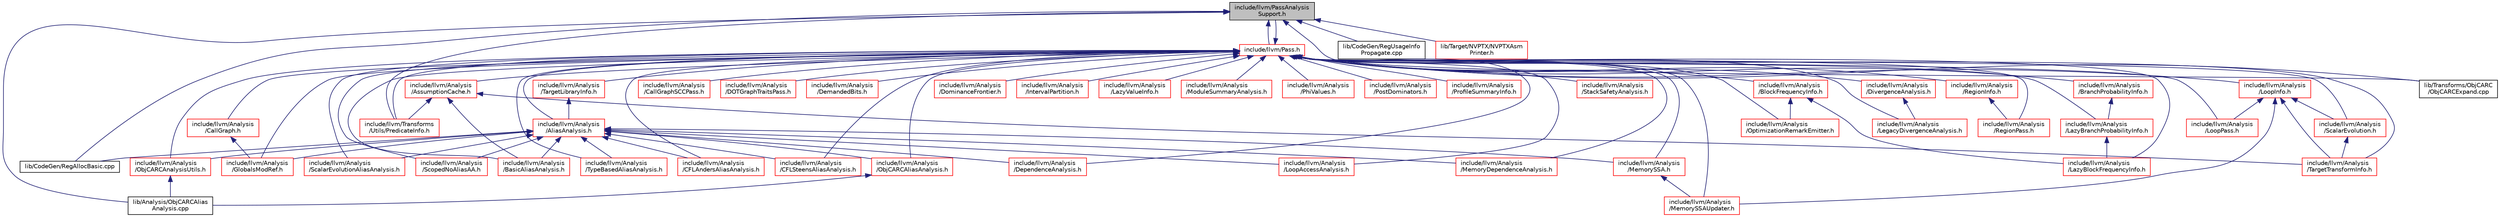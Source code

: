 digraph "include/llvm/PassAnalysisSupport.h"
{
 // LATEX_PDF_SIZE
  bgcolor="transparent";
  edge [fontname="Helvetica",fontsize="10",labelfontname="Helvetica",labelfontsize="10"];
  node [fontname="Helvetica",fontsize="10",shape="box"];
  Node1 [label="include/llvm/PassAnalysis\lSupport.h",height=0.2,width=0.4,color="black", fillcolor="grey75", style="filled", fontcolor="black",tooltip=" "];
  Node1 -> Node2 [dir="back",color="midnightblue",fontsize="10",style="solid",fontname="Helvetica"];
  Node2 [label="include/llvm/Pass.h",height=0.2,width=0.4,color="red",URL="$Pass_8h.html",tooltip=" "];
  Node2 -> Node3 [dir="back",color="midnightblue",fontsize="10",style="solid",fontname="Helvetica"];
  Node3 [label="include/llvm/Analysis\l/AliasAnalysis.h",height=0.2,width=0.4,color="red",URL="$AliasAnalysis_8h.html",tooltip=" "];
  Node3 -> Node98 [dir="back",color="midnightblue",fontsize="10",style="solid",fontname="Helvetica"];
  Node98 [label="include/llvm/Analysis\l/BasicAliasAnalysis.h",height=0.2,width=0.4,color="red",URL="$BasicAliasAnalysis_8h.html",tooltip="This is the interface for LLVM's primary stateless and local alias analysis."];
  Node3 -> Node160 [dir="back",color="midnightblue",fontsize="10",style="solid",fontname="Helvetica"];
  Node160 [label="include/llvm/Analysis\l/CFLAndersAliasAnalysis.h",height=0.2,width=0.4,color="red",URL="$CFLAndersAliasAnalysis_8h.html",tooltip="This is the interface for LLVM's inclusion-based alias analysis implemented with CFL graph reachabili..."];
  Node3 -> Node162 [dir="back",color="midnightblue",fontsize="10",style="solid",fontname="Helvetica"];
  Node162 [label="include/llvm/Analysis\l/CFLSteensAliasAnalysis.h",height=0.2,width=0.4,color="red",URL="$CFLSteensAliasAnalysis_8h.html",tooltip="This is the interface for LLVM's unification-based alias analysis implemented with CFL graph reachabi..."];
  Node3 -> Node164 [dir="back",color="midnightblue",fontsize="10",style="solid",fontname="Helvetica"];
  Node164 [label="include/llvm/Analysis\l/DependenceAnalysis.h",height=0.2,width=0.4,color="red",URL="$DependenceAnalysis_8h.html",tooltip=" "];
  Node3 -> Node168 [dir="back",color="midnightblue",fontsize="10",style="solid",fontname="Helvetica"];
  Node168 [label="include/llvm/Analysis\l/GlobalsModRef.h",height=0.2,width=0.4,color="red",URL="$GlobalsModRef_8h.html",tooltip="This is the interface for a simple mod/ref and alias analysis over globals."];
  Node3 -> Node5 [dir="back",color="midnightblue",fontsize="10",style="solid",fontname="Helvetica"];
  Node5 [label="include/llvm/Analysis\l/LoopAccessAnalysis.h",height=0.2,width=0.4,color="red",URL="$LoopAccessAnalysis_8h.html",tooltip=" "];
  Node3 -> Node219 [dir="back",color="midnightblue",fontsize="10",style="solid",fontname="Helvetica"];
  Node219 [label="include/llvm/Analysis\l/MemoryDependenceAnalysis.h",height=0.2,width=0.4,color="red",URL="$MemoryDependenceAnalysis_8h.html",tooltip=" "];
  Node3 -> Node227 [dir="back",color="midnightblue",fontsize="10",style="solid",fontname="Helvetica"];
  Node227 [label="include/llvm/Analysis\l/MemorySSA.h",height=0.2,width=0.4,color="red",URL="$MemorySSA_8h.html",tooltip="This file exposes an interface to building/using memory SSA to walk memory instructions using a use/d..."];
  Node227 -> Node228 [dir="back",color="midnightblue",fontsize="10",style="solid",fontname="Helvetica"];
  Node228 [label="include/llvm/Analysis\l/MemorySSAUpdater.h",height=0.2,width=0.4,color="red",URL="$MemorySSAUpdater_8h.html",tooltip=" "];
  Node3 -> Node235 [dir="back",color="midnightblue",fontsize="10",style="solid",fontname="Helvetica"];
  Node235 [label="include/llvm/Analysis\l/ObjCARCAliasAnalysis.h",height=0.2,width=0.4,color="red",URL="$ObjCARCAliasAnalysis_8h.html",tooltip="This file declares a simple ARC-aware AliasAnalysis using special knowledge of Objective C to enhance..."];
  Node235 -> Node236 [dir="back",color="midnightblue",fontsize="10",style="solid",fontname="Helvetica"];
  Node236 [label="lib/Analysis/ObjCARCAlias\lAnalysis.cpp",height=0.2,width=0.4,color="black",URL="$ObjCARCAliasAnalysis_8cpp.html",tooltip="This file defines a simple ARC-aware AliasAnalysis using special knowledge of Objective C to enhance ..."];
  Node3 -> Node238 [dir="back",color="midnightblue",fontsize="10",style="solid",fontname="Helvetica"];
  Node238 [label="include/llvm/Analysis\l/ObjCARCAnalysisUtils.h",height=0.2,width=0.4,color="red",URL="$ObjCARCAnalysisUtils_8h.html",tooltip="This file defines common analysis utilities used by the ObjC ARC Optimizer."];
  Node238 -> Node236 [dir="back",color="midnightblue",fontsize="10",style="solid",fontname="Helvetica"];
  Node3 -> Node249 [dir="back",color="midnightblue",fontsize="10",style="solid",fontname="Helvetica"];
  Node249 [label="include/llvm/Analysis\l/ScalarEvolutionAliasAnalysis.h",height=0.2,width=0.4,color="red",URL="$ScalarEvolutionAliasAnalysis_8h.html",tooltip="This is the interface for a SCEV-based alias analysis."];
  Node3 -> Node251 [dir="back",color="midnightblue",fontsize="10",style="solid",fontname="Helvetica"];
  Node251 [label="include/llvm/Analysis\l/ScopedNoAliasAA.h",height=0.2,width=0.4,color="red",URL="$ScopedNoAliasAA_8h.html",tooltip="This is the interface for a metadata-based scoped no-alias analysis."];
  Node3 -> Node253 [dir="back",color="midnightblue",fontsize="10",style="solid",fontname="Helvetica"];
  Node253 [label="include/llvm/Analysis\l/TypeBasedAliasAnalysis.h",height=0.2,width=0.4,color="red",URL="$TypeBasedAliasAnalysis_8h.html",tooltip="This is the interface for a metadata-based TBAA."];
  Node3 -> Node271 [dir="back",color="midnightblue",fontsize="10",style="solid",fontname="Helvetica"];
  Node271 [label="lib/CodeGen/RegAllocBasic.cpp",height=0.2,width=0.4,color="black",URL="$RegAllocBasic_8cpp.html",tooltip=" "];
  Node2 -> Node1336 [dir="back",color="midnightblue",fontsize="10",style="solid",fontname="Helvetica"];
  Node1336 [label="include/llvm/Analysis\l/AssumptionCache.h",height=0.2,width=0.4,color="red",URL="$AssumptionCache_8h.html",tooltip=" "];
  Node1336 -> Node98 [dir="back",color="midnightblue",fontsize="10",style="solid",fontname="Helvetica"];
  Node1336 -> Node1342 [dir="back",color="midnightblue",fontsize="10",style="solid",fontname="Helvetica"];
  Node1342 [label="include/llvm/Analysis\l/TargetTransformInfo.h",height=0.2,width=0.4,color="red",URL="$TargetTransformInfo_8h.html",tooltip="This pass exposes codegen information to IR-level passes."];
  Node1336 -> Node1365 [dir="back",color="midnightblue",fontsize="10",style="solid",fontname="Helvetica"];
  Node1365 [label="include/llvm/Transforms\l/Utils/PredicateInfo.h",height=0.2,width=0.4,color="red",URL="$PredicateInfo_8h.html",tooltip="This file implements the PredicateInfo analysis, which creates an Extended SSA form for operations us..."];
  Node2 -> Node98 [dir="back",color="midnightblue",fontsize="10",style="solid",fontname="Helvetica"];
  Node2 -> Node1376 [dir="back",color="midnightblue",fontsize="10",style="solid",fontname="Helvetica"];
  Node1376 [label="include/llvm/Analysis\l/BlockFrequencyInfo.h",height=0.2,width=0.4,color="red",URL="$BlockFrequencyInfo_8h.html",tooltip=" "];
  Node1376 -> Node1377 [dir="back",color="midnightblue",fontsize="10",style="solid",fontname="Helvetica"];
  Node1377 [label="include/llvm/Analysis\l/LazyBlockFrequencyInfo.h",height=0.2,width=0.4,color="red",URL="$LazyBlockFrequencyInfo_8h.html",tooltip=" "];
  Node1376 -> Node1380 [dir="back",color="midnightblue",fontsize="10",style="solid",fontname="Helvetica"];
  Node1380 [label="include/llvm/Analysis\l/OptimizationRemarkEmitter.h",height=0.2,width=0.4,color="red",URL="$OptimizationRemarkEmitter_8h.html",tooltip=" "];
  Node2 -> Node1390 [dir="back",color="midnightblue",fontsize="10",style="solid",fontname="Helvetica"];
  Node1390 [label="include/llvm/Analysis\l/BranchProbabilityInfo.h",height=0.2,width=0.4,color="red",URL="$BranchProbabilityInfo_8h.html",tooltip=" "];
  Node1390 -> Node1391 [dir="back",color="midnightblue",fontsize="10",style="solid",fontname="Helvetica"];
  Node1391 [label="include/llvm/Analysis\l/LazyBranchProbabilityInfo.h",height=0.2,width=0.4,color="red",URL="$LazyBranchProbabilityInfo_8h.html",tooltip=" "];
  Node1391 -> Node1377 [dir="back",color="midnightblue",fontsize="10",style="solid",fontname="Helvetica"];
  Node2 -> Node160 [dir="back",color="midnightblue",fontsize="10",style="solid",fontname="Helvetica"];
  Node2 -> Node162 [dir="back",color="midnightblue",fontsize="10",style="solid",fontname="Helvetica"];
  Node2 -> Node1394 [dir="back",color="midnightblue",fontsize="10",style="solid",fontname="Helvetica"];
  Node1394 [label="include/llvm/Analysis\l/CallGraph.h",height=0.2,width=0.4,color="red",URL="$CallGraph_8h.html",tooltip="This file provides interfaces used to build and manipulate a call graph, which is a very useful tool ..."];
  Node1394 -> Node168 [dir="back",color="midnightblue",fontsize="10",style="solid",fontname="Helvetica"];
  Node2 -> Node1402 [dir="back",color="midnightblue",fontsize="10",style="solid",fontname="Helvetica"];
  Node1402 [label="include/llvm/Analysis\l/CallGraphSCCPass.h",height=0.2,width=0.4,color="red",URL="$CallGraphSCCPass_8h.html",tooltip=" "];
  Node2 -> Node1405 [dir="back",color="midnightblue",fontsize="10",style="solid",fontname="Helvetica"];
  Node1405 [label="include/llvm/Analysis\l/DOTGraphTraitsPass.h",height=0.2,width=0.4,color="red",URL="$DOTGraphTraitsPass_8h.html",tooltip=" "];
  Node2 -> Node1408 [dir="back",color="midnightblue",fontsize="10",style="solid",fontname="Helvetica"];
  Node1408 [label="include/llvm/Analysis\l/DemandedBits.h",height=0.2,width=0.4,color="red",URL="$DemandedBits_8h.html",tooltip=" "];
  Node2 -> Node164 [dir="back",color="midnightblue",fontsize="10",style="solid",fontname="Helvetica"];
  Node2 -> Node1409 [dir="back",color="midnightblue",fontsize="10",style="solid",fontname="Helvetica"];
  Node1409 [label="include/llvm/Analysis\l/DivergenceAnalysis.h",height=0.2,width=0.4,color="red",URL="$DivergenceAnalysis_8h.html",tooltip=" "];
  Node1409 -> Node1410 [dir="back",color="midnightblue",fontsize="10",style="solid",fontname="Helvetica"];
  Node1410 [label="include/llvm/Analysis\l/LegacyDivergenceAnalysis.h",height=0.2,width=0.4,color="red",URL="$LegacyDivergenceAnalysis_8h.html",tooltip=" "];
  Node2 -> Node1412 [dir="back",color="midnightblue",fontsize="10",style="solid",fontname="Helvetica"];
  Node1412 [label="include/llvm/Analysis\l/DominanceFrontier.h",height=0.2,width=0.4,color="red",URL="$DominanceFrontier_8h.html",tooltip=" "];
  Node2 -> Node168 [dir="back",color="midnightblue",fontsize="10",style="solid",fontname="Helvetica"];
  Node2 -> Node1417 [dir="back",color="midnightblue",fontsize="10",style="solid",fontname="Helvetica"];
  Node1417 [label="include/llvm/Analysis\l/IntervalPartition.h",height=0.2,width=0.4,color="red",URL="$IntervalPartition_8h.html",tooltip=" "];
  Node2 -> Node1377 [dir="back",color="midnightblue",fontsize="10",style="solid",fontname="Helvetica"];
  Node2 -> Node1391 [dir="back",color="midnightblue",fontsize="10",style="solid",fontname="Helvetica"];
  Node2 -> Node1420 [dir="back",color="midnightblue",fontsize="10",style="solid",fontname="Helvetica"];
  Node1420 [label="include/llvm/Analysis\l/LazyValueInfo.h",height=0.2,width=0.4,color="red",URL="$LazyValueInfo_8h.html",tooltip=" "];
  Node2 -> Node1410 [dir="back",color="midnightblue",fontsize="10",style="solid",fontname="Helvetica"];
  Node2 -> Node5 [dir="back",color="midnightblue",fontsize="10",style="solid",fontname="Helvetica"];
  Node2 -> Node1421 [dir="back",color="midnightblue",fontsize="10",style="solid",fontname="Helvetica"];
  Node1421 [label="include/llvm/Analysis\l/LoopInfo.h",height=0.2,width=0.4,color="red",URL="$LoopInfo_8h.html",tooltip=" "];
  Node1421 -> Node1425 [dir="back",color="midnightblue",fontsize="10",style="solid",fontname="Helvetica"];
  Node1425 [label="include/llvm/Analysis\l/LoopPass.h",height=0.2,width=0.4,color="red",URL="$LoopPass_8h.html",tooltip=" "];
  Node1421 -> Node228 [dir="back",color="midnightblue",fontsize="10",style="solid",fontname="Helvetica"];
  Node1421 -> Node1429 [dir="back",color="midnightblue",fontsize="10",style="solid",fontname="Helvetica"];
  Node1429 [label="include/llvm/Analysis\l/ScalarEvolution.h",height=0.2,width=0.4,color="red",URL="$ScalarEvolution_8h.html",tooltip=" "];
  Node1429 -> Node1342 [dir="back",color="midnightblue",fontsize="10",style="solid",fontname="Helvetica"];
  Node1421 -> Node1342 [dir="back",color="midnightblue",fontsize="10",style="solid",fontname="Helvetica"];
  Node2 -> Node1425 [dir="back",color="midnightblue",fontsize="10",style="solid",fontname="Helvetica"];
  Node2 -> Node219 [dir="back",color="midnightblue",fontsize="10",style="solid",fontname="Helvetica"];
  Node2 -> Node227 [dir="back",color="midnightblue",fontsize="10",style="solid",fontname="Helvetica"];
  Node2 -> Node228 [dir="back",color="midnightblue",fontsize="10",style="solid",fontname="Helvetica"];
  Node2 -> Node1444 [dir="back",color="midnightblue",fontsize="10",style="solid",fontname="Helvetica"];
  Node1444 [label="include/llvm/Analysis\l/ModuleSummaryAnalysis.h",height=0.2,width=0.4,color="red",URL="$ModuleSummaryAnalysis_8h.html",tooltip="This is the interface to build a ModuleSummaryIndex for a module."];
  Node2 -> Node235 [dir="back",color="midnightblue",fontsize="10",style="solid",fontname="Helvetica"];
  Node2 -> Node238 [dir="back",color="midnightblue",fontsize="10",style="solid",fontname="Helvetica"];
  Node2 -> Node1380 [dir="back",color="midnightblue",fontsize="10",style="solid",fontname="Helvetica"];
  Node2 -> Node1446 [dir="back",color="midnightblue",fontsize="10",style="solid",fontname="Helvetica"];
  Node1446 [label="include/llvm/Analysis\l/PhiValues.h",height=0.2,width=0.4,color="red",URL="$PhiValues_8h.html",tooltip=" "];
  Node2 -> Node1448 [dir="back",color="midnightblue",fontsize="10",style="solid",fontname="Helvetica"];
  Node1448 [label="include/llvm/Analysis\l/PostDominators.h",height=0.2,width=0.4,color="red",URL="$PostDominators_8h.html",tooltip=" "];
  Node2 -> Node1462 [dir="back",color="midnightblue",fontsize="10",style="solid",fontname="Helvetica"];
  Node1462 [label="include/llvm/Analysis\l/ProfileSummaryInfo.h",height=0.2,width=0.4,color="red",URL="$ProfileSummaryInfo_8h.html",tooltip=" "];
  Node2 -> Node1463 [dir="back",color="midnightblue",fontsize="10",style="solid",fontname="Helvetica"];
  Node1463 [label="include/llvm/Analysis\l/RegionInfo.h",height=0.2,width=0.4,color="red",URL="$RegionInfo_8h.html",tooltip=" "];
  Node1463 -> Node1465 [dir="back",color="midnightblue",fontsize="10",style="solid",fontname="Helvetica"];
  Node1465 [label="include/llvm/Analysis\l/RegionPass.h",height=0.2,width=0.4,color="red",URL="$RegionPass_8h.html",tooltip=" "];
  Node2 -> Node1465 [dir="back",color="midnightblue",fontsize="10",style="solid",fontname="Helvetica"];
  Node2 -> Node1429 [dir="back",color="midnightblue",fontsize="10",style="solid",fontname="Helvetica"];
  Node2 -> Node249 [dir="back",color="midnightblue",fontsize="10",style="solid",fontname="Helvetica"];
  Node2 -> Node251 [dir="back",color="midnightblue",fontsize="10",style="solid",fontname="Helvetica"];
  Node2 -> Node1467 [dir="back",color="midnightblue",fontsize="10",style="solid",fontname="Helvetica"];
  Node1467 [label="include/llvm/Analysis\l/StackSafetyAnalysis.h",height=0.2,width=0.4,color="red",URL="$StackSafetyAnalysis_8h.html",tooltip=" "];
  Node2 -> Node1468 [dir="back",color="midnightblue",fontsize="10",style="solid",fontname="Helvetica"];
  Node1468 [label="include/llvm/Analysis\l/TargetLibraryInfo.h",height=0.2,width=0.4,color="red",URL="$TargetLibraryInfo_8h.html",tooltip=" "];
  Node1468 -> Node3 [dir="back",color="midnightblue",fontsize="10",style="solid",fontname="Helvetica"];
  Node2 -> Node1342 [dir="back",color="midnightblue",fontsize="10",style="solid",fontname="Helvetica"];
  Node2 -> Node253 [dir="back",color="midnightblue",fontsize="10",style="solid",fontname="Helvetica"];
  Node2 -> Node1 [dir="back",color="midnightblue",fontsize="10",style="solid",fontname="Helvetica"];
  Node2 -> Node1365 [dir="back",color="midnightblue",fontsize="10",style="solid",fontname="Helvetica"];
  Node2 -> Node246 [dir="back",color="midnightblue",fontsize="10",style="solid",fontname="Helvetica"];
  Node246 [label="lib/Transforms/ObjCARC\l/ObjCARCExpand.cpp",height=0.2,width=0.4,color="black",URL="$ObjCARCExpand_8cpp.html",tooltip="This file defines ObjC ARC optimizations."];
  Node1 -> Node1365 [dir="back",color="midnightblue",fontsize="10",style="solid",fontname="Helvetica"];
  Node1 -> Node236 [dir="back",color="midnightblue",fontsize="10",style="solid",fontname="Helvetica"];
  Node1 -> Node271 [dir="back",color="midnightblue",fontsize="10",style="solid",fontname="Helvetica"];
  Node1 -> Node1139 [dir="back",color="midnightblue",fontsize="10",style="solid",fontname="Helvetica"];
  Node1139 [label="lib/CodeGen/RegUsageInfo\lPropagate.cpp",height=0.2,width=0.4,color="black",URL="$RegUsageInfoPropagate_8cpp.html",tooltip=" "];
  Node1 -> Node758 [dir="back",color="midnightblue",fontsize="10",style="solid",fontname="Helvetica"];
  Node758 [label="lib/Target/NVPTX/NVPTXAsm\lPrinter.h",height=0.2,width=0.4,color="red",URL="$NVPTXAsmPrinter_8h.html",tooltip=" "];
  Node1 -> Node246 [dir="back",color="midnightblue",fontsize="10",style="solid",fontname="Helvetica"];
}
